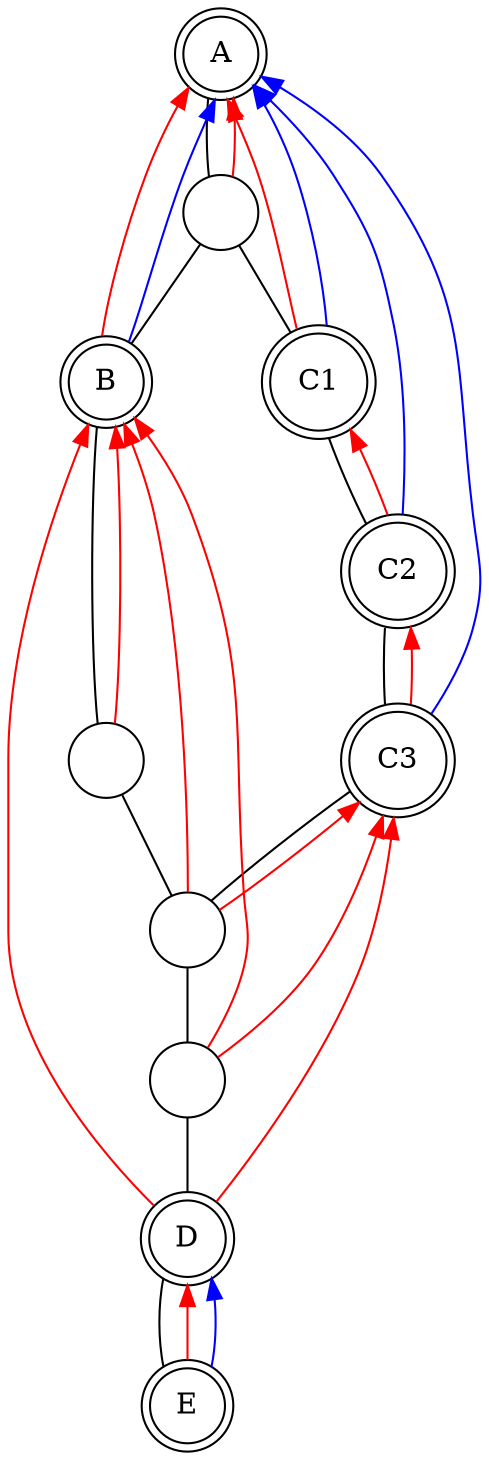 # full event DAG showing state DAG overlays

digraph {
    node [ shape=circle ]
    edge [ dir=none ]
#   splines=curved

    A [ label=A shape=doublecircle ]
    B [ label=B shape=doublecircle ]
    C1 [ label=C1 shape=doublecircle ]
    C2 [ label=C2 shape=doublecircle ]
    C3 [ label=C3 shape=doublecircle ]
    D [ label=D shape=doublecircle ]
    E [ label=E shape=doublecircle ]

    1 [ label="" ]
    2 [ label="" ]
    3 [ label="" ]
    4 [ label="" ]

    subgraph {
        rank = same; B; C1;
    }

    subgraph {
        rank = same; 2; C3;
    }

    A -> 1 [weight=10];
    1 -> B [weight=10];

    B -> 2 [weight=10];
    2 -> 3 [weight=10];

    1 -> C1 [weight=10];
    C1 -> C2 [weight=10];
    C2 -> C3 [weight=10];
    C3 -> 3 [weight=10];

    3 -> 4 [weight=10];
    4 -> D [weight=10];
    D -> E [weight=10];

    # prev_state_events DAG
    1 -> A [ color=red, dir=forward ];

    B -> A [ color=red, dir=forward ];
    2 -> B [ color=red, dir=forward ];
    3 -> B [ color=red, dir=forward ];

    3 -> C3 [ color=red, dir=forward ];
    C3 -> C2 [ color=red, dir=forward ];
    C2 -> C1 [ color=red, dir=forward ];
    C1 -> A [ color=red, dir=forward ];

    4 -> B [ color=red, dir=forward ];
    4 -> C3 [ color=red, dir=forward ];

    D -> B [ color=red, dir=forward ];
    D -> C3 [ color=red, dir=forward ];

    E -> D [ color=red, dir=forward ];

    # prev_state_sequence_events DAG
    B -> A [ color=blue, dir=forward ];

    C1 -> A [ color=blue, dir=forward ];
    C2 -> A [ color=blue, dir=forward ];
    C3 -> A [ color=blue, dir=forward ];

    E -> D [ color=blue, dir=forward ];
}